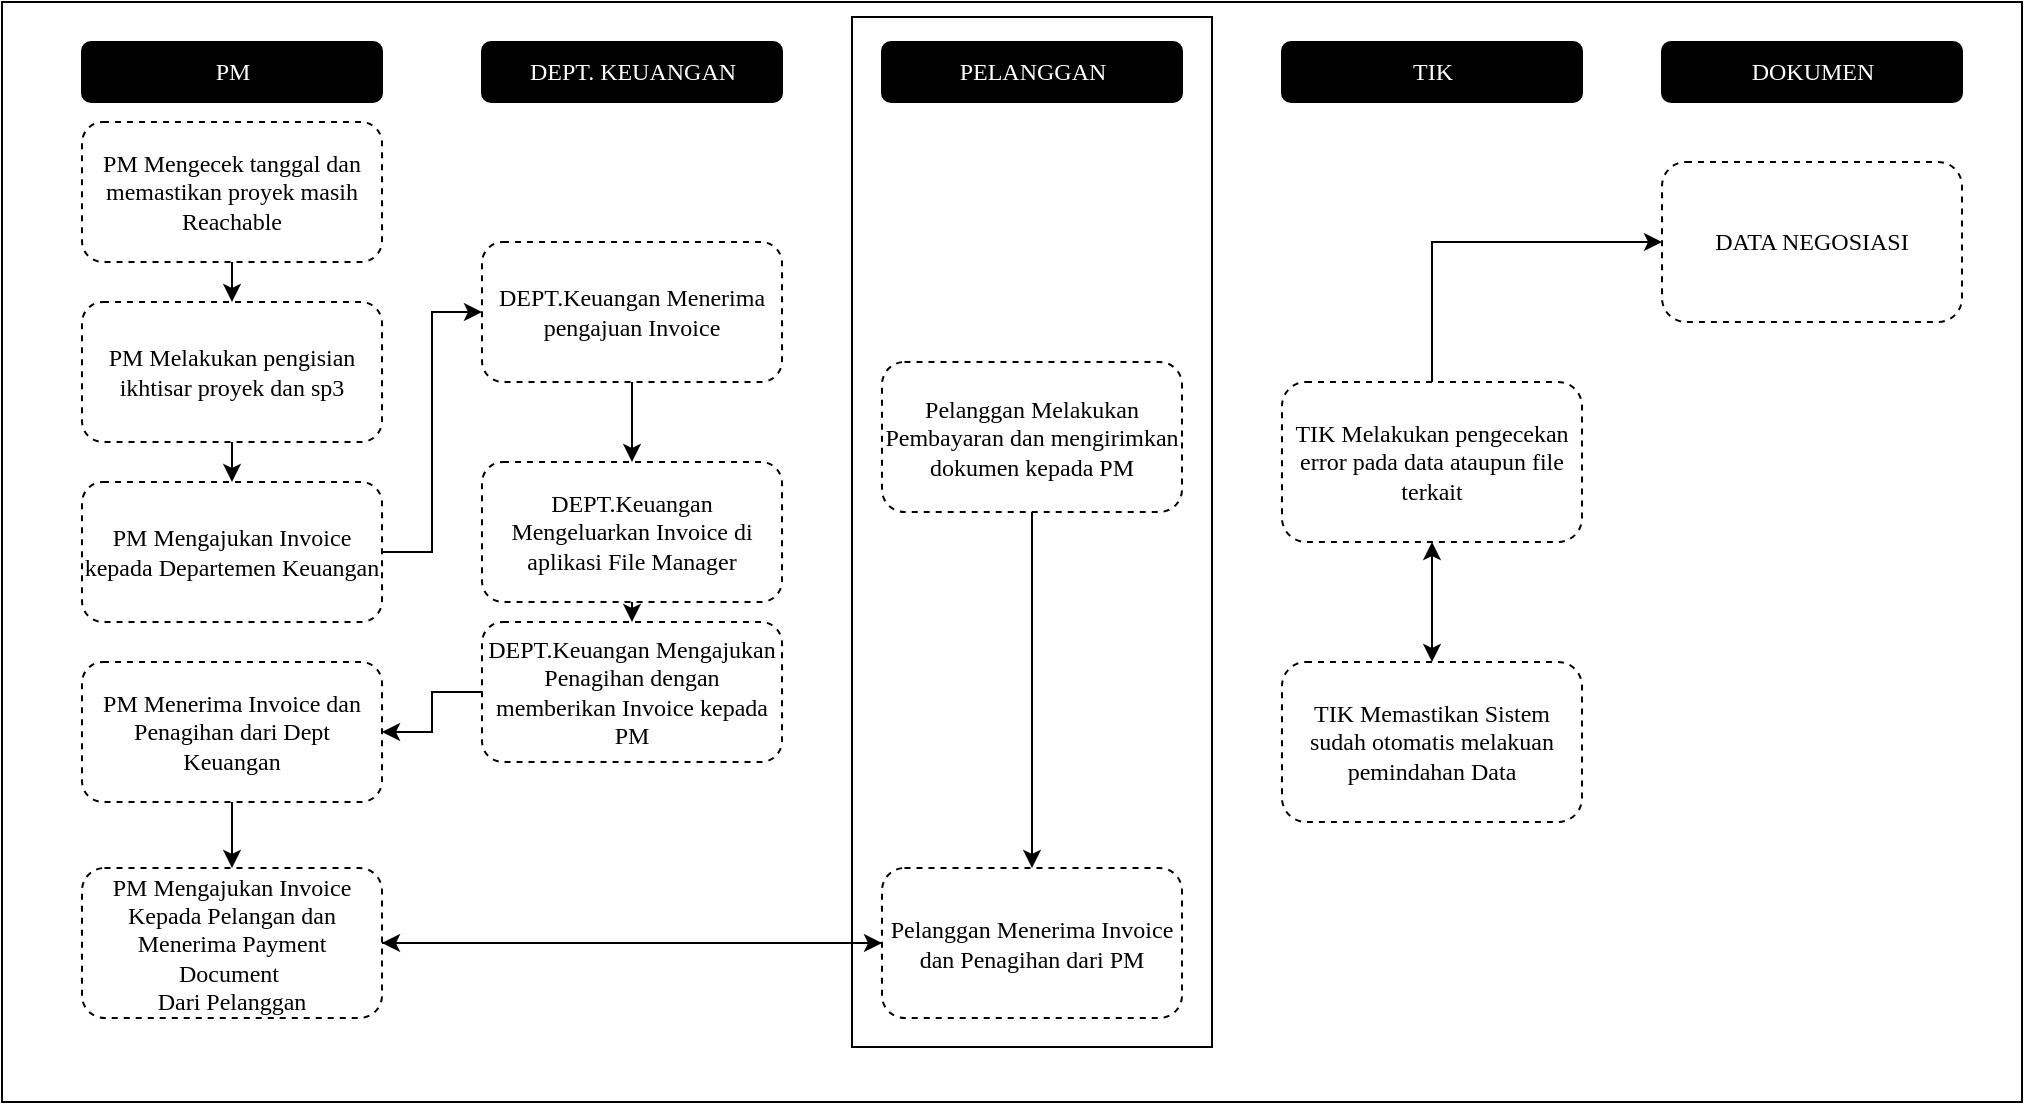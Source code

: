 <mxfile version="25.0.3">
  <diagram name="Page-1" id="nVcbKq7x9h6HqYYBK6t3">
    <mxGraphModel dx="1588" dy="892" grid="1" gridSize="10" guides="1" tooltips="1" connect="1" arrows="1" fold="1" page="1" pageScale="1" pageWidth="850" pageHeight="1100" math="0" shadow="0">
      <root>
        <mxCell id="0" />
        <mxCell id="1" parent="0" />
        <mxCell id="c7cechd5nm6Yp6Lk2WkC-1" value="PM" style="rounded=1;html=1;fillColor=#000000;fontColor=#ffffff;fontFamily=Verdana;" parent="1" vertex="1">
          <mxGeometry x="140" y="100" width="150" height="30" as="geometry" />
        </mxCell>
        <mxCell id="c7cechd5nm6Yp6Lk2WkC-2" value="DEPT. KEUANGAN" style="rounded=1;html=1;fillColor=#000000;fontColor=#ffffff;fontFamily=Verdana;" parent="1" vertex="1">
          <mxGeometry x="340" y="100" width="150" height="30" as="geometry" />
        </mxCell>
        <mxCell id="c7cechd5nm6Yp6Lk2WkC-3" value="PELANGGAN" style="rounded=1;html=1;fillColor=#000000;fontColor=#ffffff;fontFamily=Verdana;" parent="1" vertex="1">
          <mxGeometry x="540" y="100" width="150" height="30" as="geometry" />
        </mxCell>
        <mxCell id="c7cechd5nm6Yp6Lk2WkC-6" value="PM Mengecek tanggal dan memastikan proyek masih Reachable" style="rounded=1;whiteSpace=wrap;html=1;fontFamily=Verdana;dashed=1;" parent="1" vertex="1">
          <mxGeometry x="140" y="140" width="150" height="70" as="geometry" />
        </mxCell>
        <mxCell id="c7cechd5nm6Yp6Lk2WkC-7" style="edgeStyle=orthogonalEdgeStyle;rounded=0;orthogonalLoop=1;jettySize=auto;html=1;exitX=0.5;exitY=1;exitDx=0;exitDy=0;" parent="1" edge="1">
          <mxGeometry relative="1" as="geometry">
            <mxPoint x="660" y="220" as="sourcePoint" />
            <mxPoint x="660" y="220" as="targetPoint" />
          </mxGeometry>
        </mxCell>
        <mxCell id="c7cechd5nm6Yp6Lk2WkC-10" value="&lt;font face=&quot;Verdana&quot;&gt;DEPT.Keuangan Menerima pengajuan Invoice&lt;/font&gt;" style="rounded=1;whiteSpace=wrap;html=1;dashed=1;" parent="1" vertex="1">
          <mxGeometry x="340" y="200" width="150" height="70" as="geometry" />
        </mxCell>
        <mxCell id="c7cechd5nm6Yp6Lk2WkC-12" value="&lt;font face=&quot;Verdana&quot;&gt;DEPT.Keuangan Mengeluarkan Invoice di aplikasi File Manager&lt;/font&gt;" style="rounded=1;whiteSpace=wrap;html=1;dashed=1;" parent="1" vertex="1">
          <mxGeometry x="340" y="310" width="150" height="70" as="geometry" />
        </mxCell>
        <mxCell id="c7cechd5nm6Yp6Lk2WkC-13" value="&lt;font face=&quot;Verdana&quot;&gt;TIK Memastikan Sistem sudah otomatis melakuan pemindahan Data&lt;/font&gt;" style="rounded=1;whiteSpace=wrap;html=1;dashed=1;" parent="1" vertex="1">
          <mxGeometry x="740" y="410" width="150" height="80" as="geometry" />
        </mxCell>
        <mxCell id="c7cechd5nm6Yp6Lk2WkC-14" value="&lt;font face=&quot;Verdana&quot;&gt;DATA NEGOSIASI&lt;/font&gt;" style="rounded=1;whiteSpace=wrap;html=1;dashed=1;" parent="1" vertex="1">
          <mxGeometry x="930" y="160" width="150" height="80" as="geometry" />
        </mxCell>
        <mxCell id="c7cechd5nm6Yp6Lk2WkC-15" style="edgeStyle=orthogonalEdgeStyle;rounded=0;orthogonalLoop=1;jettySize=auto;html=1;exitX=0.5;exitY=0;exitDx=0;exitDy=0;entryX=0;entryY=0.5;entryDx=0;entryDy=0;" parent="1" source="c7cechd5nm6Yp6Lk2WkC-16" target="c7cechd5nm6Yp6Lk2WkC-14" edge="1">
          <mxGeometry relative="1" as="geometry" />
        </mxCell>
        <mxCell id="c7cechd5nm6Yp6Lk2WkC-16" value="&lt;font face=&quot;Verdana&quot;&gt;TIK Melakukan pengecekan error pada data ataupun file terkait&lt;/font&gt;" style="rounded=1;whiteSpace=wrap;html=1;dashed=1;" parent="1" vertex="1">
          <mxGeometry x="740" y="270" width="150" height="80" as="geometry" />
        </mxCell>
        <mxCell id="c7cechd5nm6Yp6Lk2WkC-17" value="" style="endArrow=classic;startArrow=classic;html=1;rounded=0;exitX=0.5;exitY=0;exitDx=0;exitDy=0;entryX=0.5;entryY=1;entryDx=0;entryDy=0;" parent="1" source="c7cechd5nm6Yp6Lk2WkC-13" target="c7cechd5nm6Yp6Lk2WkC-16" edge="1">
          <mxGeometry width="50" height="50" relative="1" as="geometry">
            <mxPoint x="420" y="460" as="sourcePoint" />
            <mxPoint x="470" y="410" as="targetPoint" />
          </mxGeometry>
        </mxCell>
        <mxCell id="c7cechd5nm6Yp6Lk2WkC-39" style="edgeStyle=orthogonalEdgeStyle;rounded=0;orthogonalLoop=1;jettySize=auto;html=1;entryX=0;entryY=0.5;entryDx=0;entryDy=0;" parent="1" source="c7cechd5nm6Yp6Lk2WkC-20" target="c7cechd5nm6Yp6Lk2WkC-10" edge="1">
          <mxGeometry relative="1" as="geometry" />
        </mxCell>
        <mxCell id="c7cechd5nm6Yp6Lk2WkC-20" value="PM Mengajukan Invoice kepada Departemen Keuangan" style="rounded=1;whiteSpace=wrap;html=1;fontFamily=Verdana;dashed=1;" parent="1" vertex="1">
          <mxGeometry x="140" y="320" width="150" height="70" as="geometry" />
        </mxCell>
        <mxCell id="c7cechd5nm6Yp6Lk2WkC-21" value="PM Menerima Invoice dan Penagihan dari Dept Keuangan" style="rounded=1;whiteSpace=wrap;html=1;fontFamily=Verdana;dashed=1;" parent="1" vertex="1">
          <mxGeometry x="140" y="410" width="150" height="70" as="geometry" />
        </mxCell>
        <mxCell id="c7cechd5nm6Yp6Lk2WkC-34" style="edgeStyle=orthogonalEdgeStyle;rounded=0;orthogonalLoop=1;jettySize=auto;html=1;entryX=0;entryY=0.5;entryDx=0;entryDy=0;" parent="1" source="c7cechd5nm6Yp6Lk2WkC-22" target="c7cechd5nm6Yp6Lk2WkC-31" edge="1">
          <mxGeometry relative="1" as="geometry" />
        </mxCell>
        <mxCell id="c7cechd5nm6Yp6Lk2WkC-22" value="PM Mengajukan Invoice Kepada Pelangan dan Menerima Payment Document&amp;nbsp;&lt;div&gt;Dari Pelanggan&lt;/div&gt;" style="rounded=1;whiteSpace=wrap;html=1;fontFamily=Verdana;dashed=1;" parent="1" vertex="1">
          <mxGeometry x="140" y="513" width="150" height="75" as="geometry" />
        </mxCell>
        <mxCell id="c7cechd5nm6Yp6Lk2WkC-23" value="TIK" style="rounded=1;html=1;fillColor=#000000;fontColor=#ffffff;fontFamily=Verdana;" parent="1" vertex="1">
          <mxGeometry x="740" y="100" width="150" height="30" as="geometry" />
        </mxCell>
        <mxCell id="c7cechd5nm6Yp6Lk2WkC-29" value="DOKUMEN" style="rounded=1;html=1;fillColor=#000000;fontColor=#ffffff;fontFamily=Verdana;" parent="1" vertex="1">
          <mxGeometry x="930" y="100" width="150" height="30" as="geometry" />
        </mxCell>
        <mxCell id="c7cechd5nm6Yp6Lk2WkC-42" value="" style="edgeStyle=orthogonalEdgeStyle;rounded=0;orthogonalLoop=1;jettySize=auto;html=1;" parent="1" source="c7cechd5nm6Yp6Lk2WkC-30" target="c7cechd5nm6Yp6Lk2WkC-21" edge="1">
          <mxGeometry relative="1" as="geometry" />
        </mxCell>
        <mxCell id="c7cechd5nm6Yp6Lk2WkC-30" value="&lt;font face=&quot;Verdana&quot;&gt;DEPT.Keuangan Mengajukan Penagihan dengan memberikan Invoice kepada PM&lt;/font&gt;" style="rounded=1;whiteSpace=wrap;html=1;dashed=1;" parent="1" vertex="1">
          <mxGeometry x="340" y="390" width="150" height="70" as="geometry" />
        </mxCell>
        <mxCell id="c7cechd5nm6Yp6Lk2WkC-35" style="edgeStyle=orthogonalEdgeStyle;rounded=0;orthogonalLoop=1;jettySize=auto;html=1;entryX=1;entryY=0.5;entryDx=0;entryDy=0;" parent="1" source="c7cechd5nm6Yp6Lk2WkC-31" target="c7cechd5nm6Yp6Lk2WkC-22" edge="1">
          <mxGeometry relative="1" as="geometry" />
        </mxCell>
        <mxCell id="c7cechd5nm6Yp6Lk2WkC-31" value="Pelanggan Menerima Invoice dan Penagihan dari PM" style="rounded=1;whiteSpace=wrap;html=1;fontFamily=Verdana;dashed=1;" parent="1" vertex="1">
          <mxGeometry x="540" y="513" width="150" height="75" as="geometry" />
        </mxCell>
        <mxCell id="c7cechd5nm6Yp6Lk2WkC-33" value="" style="edgeStyle=orthogonalEdgeStyle;rounded=0;orthogonalLoop=1;jettySize=auto;html=1;" parent="1" source="c7cechd5nm6Yp6Lk2WkC-32" target="c7cechd5nm6Yp6Lk2WkC-31" edge="1">
          <mxGeometry relative="1" as="geometry" />
        </mxCell>
        <mxCell id="c7cechd5nm6Yp6Lk2WkC-32" value="Pelanggan Melakukan Pembayaran dan mengirimkan dokumen kepada PM" style="rounded=1;whiteSpace=wrap;html=1;fontFamily=Verdana;dashed=1;" parent="1" vertex="1">
          <mxGeometry x="540" y="260" width="150" height="75" as="geometry" />
        </mxCell>
        <mxCell id="c7cechd5nm6Yp6Lk2WkC-40" value="" style="endArrow=classic;html=1;rounded=0;exitX=0.5;exitY=1;exitDx=0;exitDy=0;entryX=0.5;entryY=0;entryDx=0;entryDy=0;" parent="1" source="c7cechd5nm6Yp6Lk2WkC-10" target="c7cechd5nm6Yp6Lk2WkC-12" edge="1">
          <mxGeometry width="50" height="50" relative="1" as="geometry">
            <mxPoint x="410" y="300" as="sourcePoint" />
            <mxPoint x="460" y="250" as="targetPoint" />
          </mxGeometry>
        </mxCell>
        <mxCell id="c7cechd5nm6Yp6Lk2WkC-41" value="" style="endArrow=classic;html=1;rounded=0;exitX=0.5;exitY=1;exitDx=0;exitDy=0;entryX=0.5;entryY=0;entryDx=0;entryDy=0;" parent="1" source="c7cechd5nm6Yp6Lk2WkC-12" target="c7cechd5nm6Yp6Lk2WkC-30" edge="1">
          <mxGeometry width="50" height="50" relative="1" as="geometry">
            <mxPoint x="410" y="300" as="sourcePoint" />
            <mxPoint x="460" y="250" as="targetPoint" />
          </mxGeometry>
        </mxCell>
        <mxCell id="c7cechd5nm6Yp6Lk2WkC-43" value="" style="endArrow=classic;html=1;rounded=0;exitX=0.5;exitY=1;exitDx=0;exitDy=0;entryX=0.5;entryY=0;entryDx=0;entryDy=0;" parent="1" source="c7cechd5nm6Yp6Lk2WkC-21" target="c7cechd5nm6Yp6Lk2WkC-22" edge="1">
          <mxGeometry width="50" height="50" relative="1" as="geometry">
            <mxPoint x="410" y="300" as="sourcePoint" />
            <mxPoint x="460" y="250" as="targetPoint" />
          </mxGeometry>
        </mxCell>
        <mxCell id="c7cechd5nm6Yp6Lk2WkC-44" value="" style="rounded=0;whiteSpace=wrap;html=1;fillColor=none;" parent="1" vertex="1">
          <mxGeometry x="100" y="80" width="1010" height="550" as="geometry" />
        </mxCell>
        <mxCell id="sKE2e9Na5uxvLtNsa8Tk-1" value="PM Melakukan pengisian ikhtisar proyek dan sp3" style="rounded=1;whiteSpace=wrap;html=1;fontFamily=Verdana;dashed=1;" vertex="1" parent="1">
          <mxGeometry x="140" y="230" width="150" height="70" as="geometry" />
        </mxCell>
        <mxCell id="sKE2e9Na5uxvLtNsa8Tk-2" value="" style="endArrow=classic;html=1;rounded=0;exitX=0.5;exitY=1;exitDx=0;exitDy=0;" edge="1" parent="1" source="c7cechd5nm6Yp6Lk2WkC-6" target="sKE2e9Na5uxvLtNsa8Tk-1">
          <mxGeometry width="50" height="50" relative="1" as="geometry">
            <mxPoint x="200" y="280" as="sourcePoint" />
            <mxPoint x="250" y="230" as="targetPoint" />
          </mxGeometry>
        </mxCell>
        <mxCell id="sKE2e9Na5uxvLtNsa8Tk-3" value="" style="endArrow=classic;html=1;rounded=0;exitX=0.5;exitY=1;exitDx=0;exitDy=0;entryX=0.5;entryY=0;entryDx=0;entryDy=0;" edge="1" parent="1" source="sKE2e9Na5uxvLtNsa8Tk-1" target="c7cechd5nm6Yp6Lk2WkC-20">
          <mxGeometry width="50" height="50" relative="1" as="geometry">
            <mxPoint x="200" y="420" as="sourcePoint" />
            <mxPoint x="250" y="370" as="targetPoint" />
          </mxGeometry>
        </mxCell>
        <mxCell id="sKE2e9Na5uxvLtNsa8Tk-4" value="" style="rounded=0;whiteSpace=wrap;html=1;fillColor=none;" vertex="1" parent="1">
          <mxGeometry x="525" y="87.5" width="180" height="515" as="geometry" />
        </mxCell>
      </root>
    </mxGraphModel>
  </diagram>
</mxfile>
